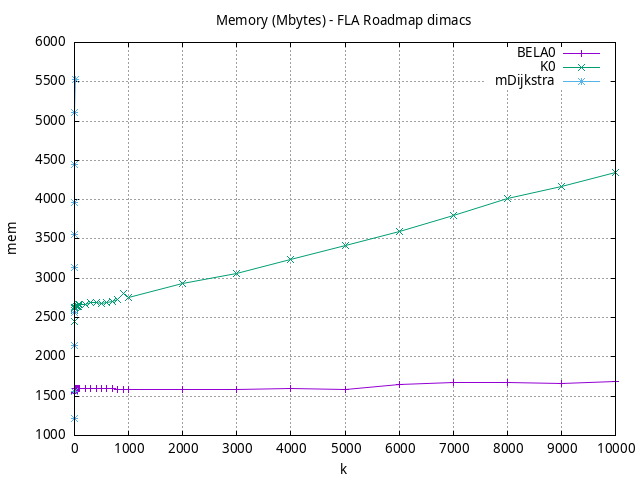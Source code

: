 #!/usr/bin/gnuplot
# -*- coding: utf-8 -*-
#
# results/roadmap/dimacs/FLA/USA-road-d.FLA.brute-force.mem.gnuplot
#
# Started on 01/09/2024 14:32:32
# Author: Carlos Linares López
set grid
set xlabel "k"
set ylabel "mem"

set title "Memory (Mbytes) - FLA Roadmap dimacs"

set terminal png enhanced font "Ariel,10"
set output 'USA-road-d.FLA.brute-force.mem.png'

plot "-" title "BELA0"      with linesp, "-" title "K0"      with linesp, "-" title "mDijkstra"      with linesp

	1 1536.71
	2 1547.39
	3 1548.0
	4 1548.0
	5 1548.0
	6 1548.0
	7 1548.0
	8 1549.32
	9 1592.0
	10 1592.0
	20 1592.0
	30 1592.0
	40 1592.0
	50 1592.0
	60 1592.0
	70 1592.0
	80 1592.0
	90 1592.0
	100 1592.0
	200 1592.0
	300 1592.0
	400 1592.0
	500 1592.0
	600 1592.0
	700 1592.0
	800 1584.31
	900 1583.84
	1000 1591.0
	2000 1579.08
	3000 1580.75
	4000 1595.21
	5000 1584.09
	6000 1642.82
	7000 1672.09
	8000 1670.39
	9000 1660.52
	10000 1689.77
end
	1 2448.65
	2 2559.17
	3 2586.96
	4 2611.27
	5 2618.42
	6 2620.81
	7 2623.03
	8 2624.81
	9 2627.03
	10 2628.81
	20 2632.2
	30 2636.2
	40 2639.81
	50 2641.64
	60 2641.64
	70 2646.77
	80 2660.64
	90 2660.64
	100 2662.2
	200 2669.77
	300 2686.35
	400 2688.96
	500 2682.26
	600 2691.92
	700 2699.85
	800 2736.62
	900 2803.01
	1000 2754.64
	2000 2932.68
	3000 3062.79
	4000 3235.6
	5000 3412.44
	6000 3599.71
	7000 3800.67
	8000 4020.11
	9000 4171.65
	10000 4342.83
end
	1 1214.67
	2 1562.29
	3 2146.42
	4 2567.25
	5 3135.83
	6 3562.58
	7 3967.72
	8 4441.98
	9 5110.21
	10 5530.82
end
